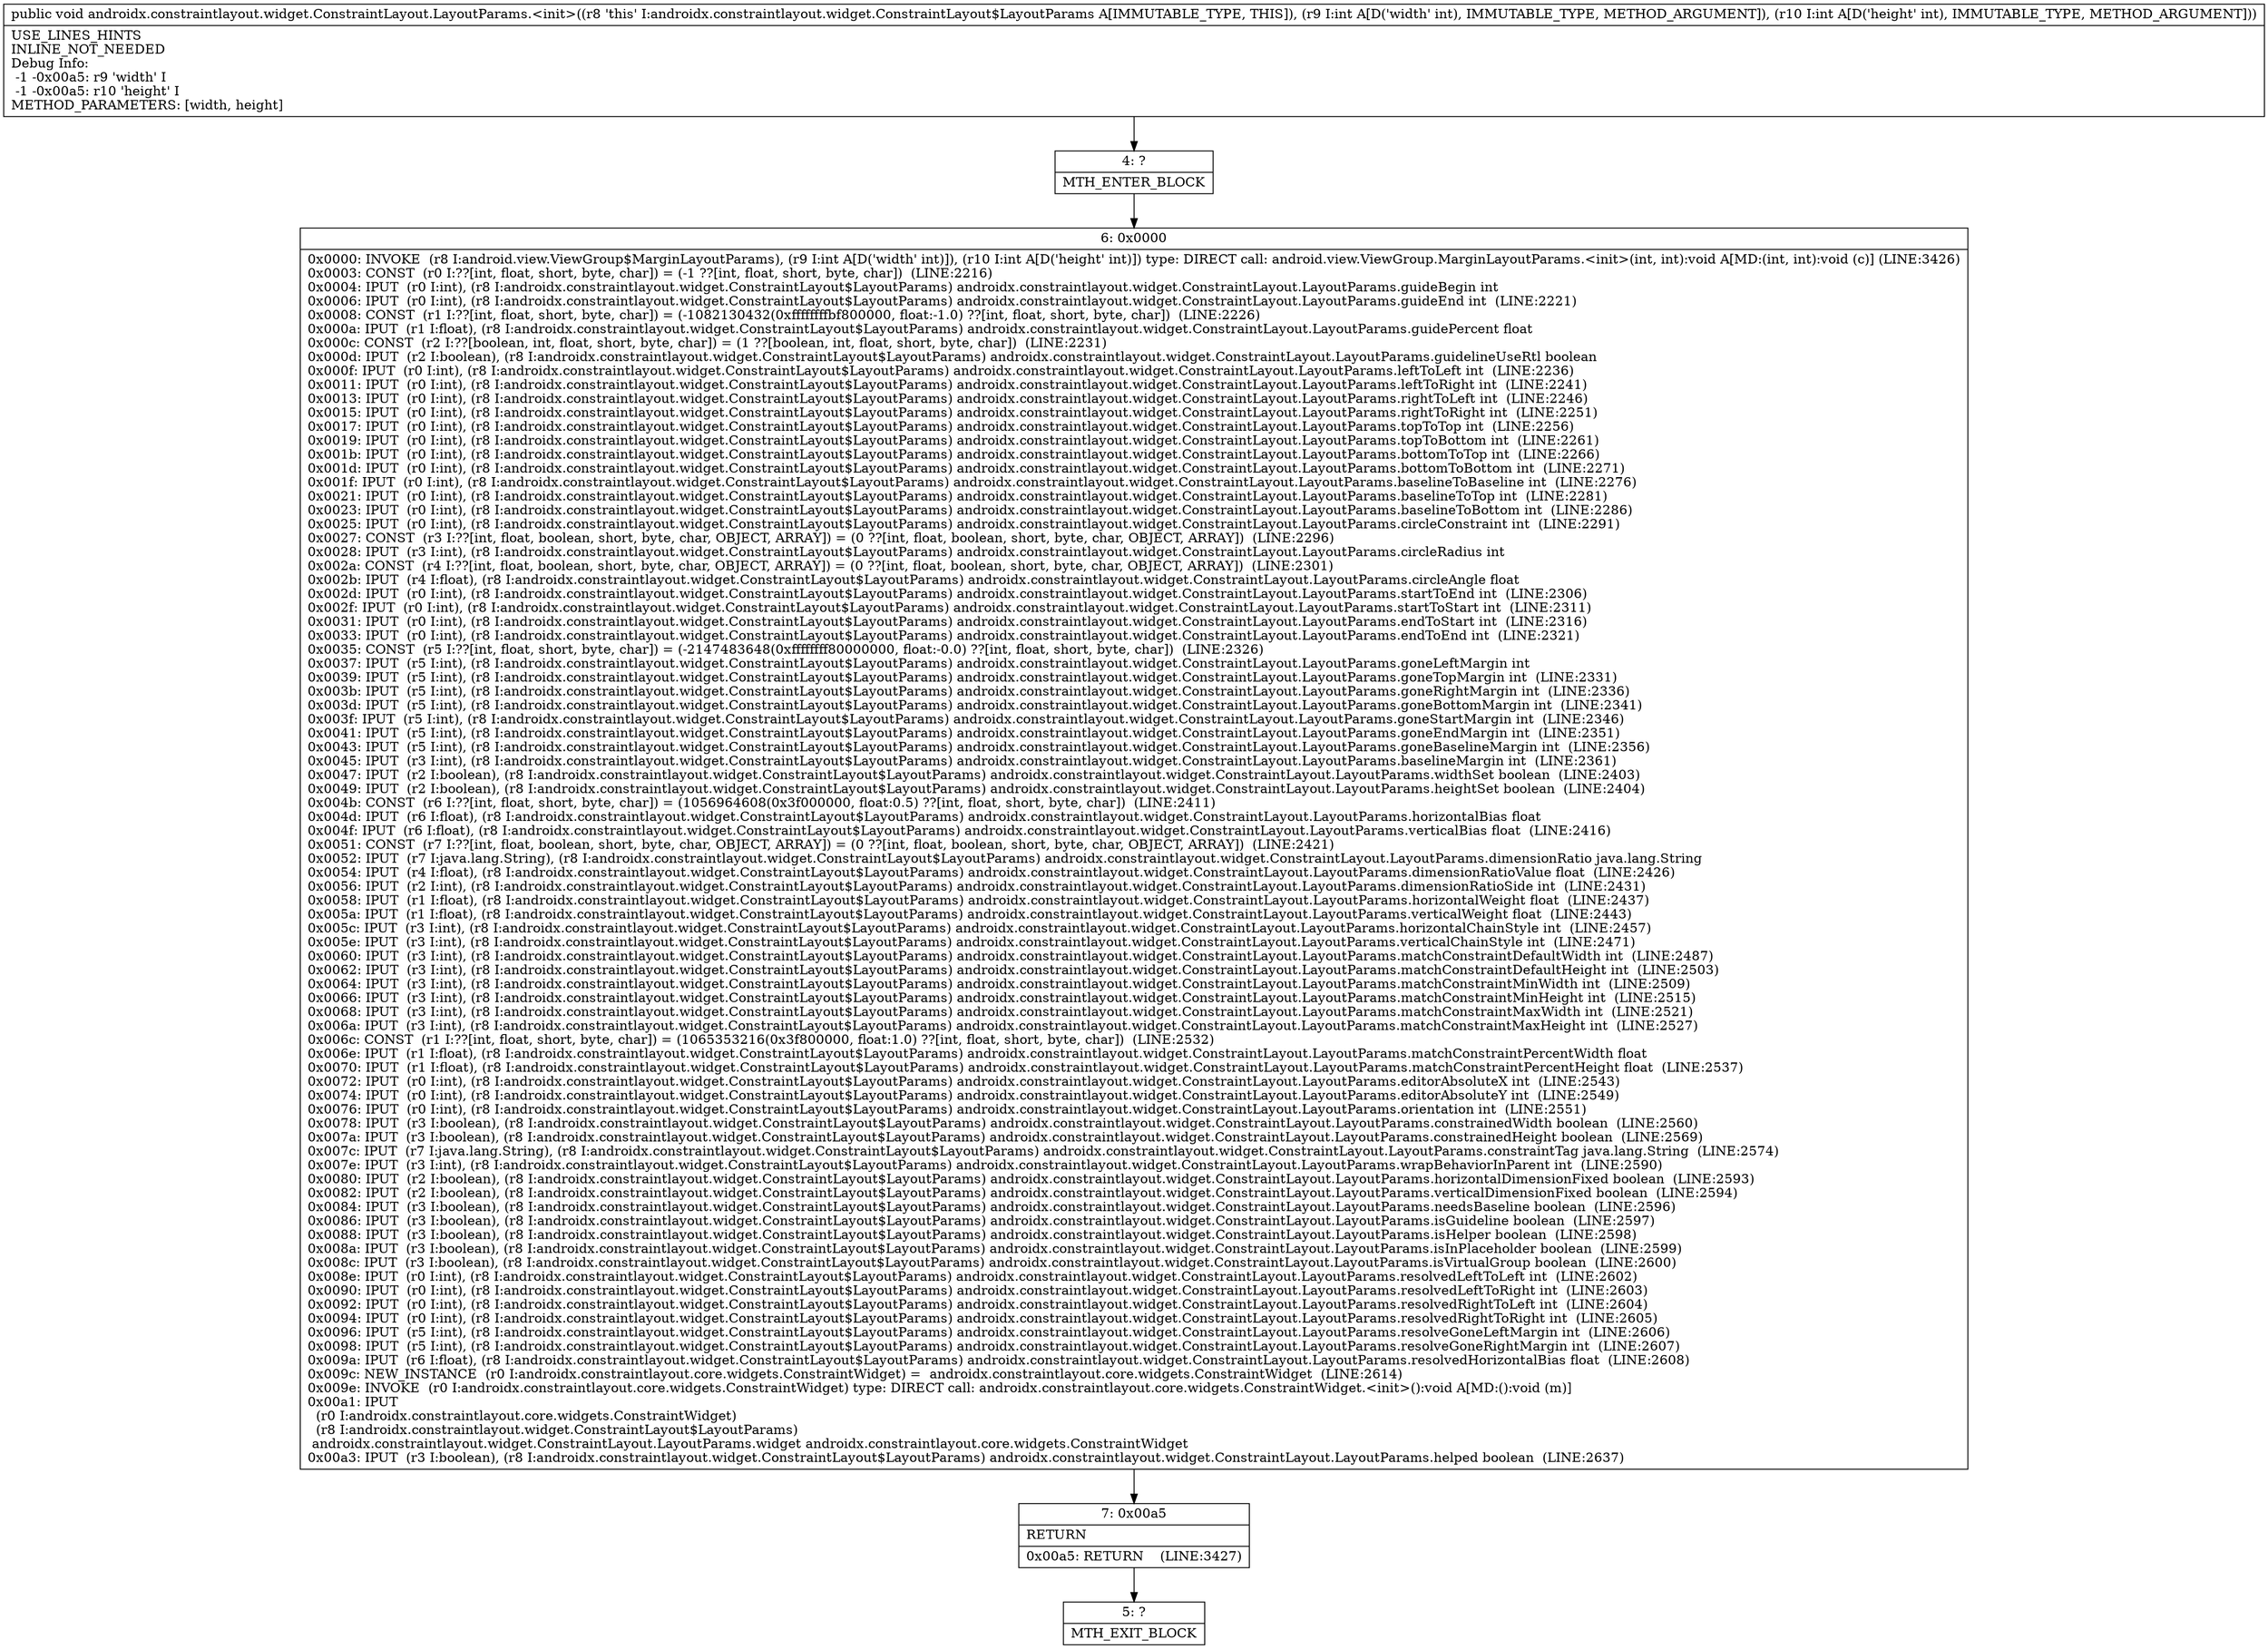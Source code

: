 digraph "CFG forandroidx.constraintlayout.widget.ConstraintLayout.LayoutParams.\<init\>(II)V" {
Node_4 [shape=record,label="{4\:\ ?|MTH_ENTER_BLOCK\l}"];
Node_6 [shape=record,label="{6\:\ 0x0000|0x0000: INVOKE  (r8 I:android.view.ViewGroup$MarginLayoutParams), (r9 I:int A[D('width' int)]), (r10 I:int A[D('height' int)]) type: DIRECT call: android.view.ViewGroup.MarginLayoutParams.\<init\>(int, int):void A[MD:(int, int):void (c)] (LINE:3426)\l0x0003: CONST  (r0 I:??[int, float, short, byte, char]) = (\-1 ??[int, float, short, byte, char])  (LINE:2216)\l0x0004: IPUT  (r0 I:int), (r8 I:androidx.constraintlayout.widget.ConstraintLayout$LayoutParams) androidx.constraintlayout.widget.ConstraintLayout.LayoutParams.guideBegin int \l0x0006: IPUT  (r0 I:int), (r8 I:androidx.constraintlayout.widget.ConstraintLayout$LayoutParams) androidx.constraintlayout.widget.ConstraintLayout.LayoutParams.guideEnd int  (LINE:2221)\l0x0008: CONST  (r1 I:??[int, float, short, byte, char]) = (\-1082130432(0xffffffffbf800000, float:\-1.0) ??[int, float, short, byte, char])  (LINE:2226)\l0x000a: IPUT  (r1 I:float), (r8 I:androidx.constraintlayout.widget.ConstraintLayout$LayoutParams) androidx.constraintlayout.widget.ConstraintLayout.LayoutParams.guidePercent float \l0x000c: CONST  (r2 I:??[boolean, int, float, short, byte, char]) = (1 ??[boolean, int, float, short, byte, char])  (LINE:2231)\l0x000d: IPUT  (r2 I:boolean), (r8 I:androidx.constraintlayout.widget.ConstraintLayout$LayoutParams) androidx.constraintlayout.widget.ConstraintLayout.LayoutParams.guidelineUseRtl boolean \l0x000f: IPUT  (r0 I:int), (r8 I:androidx.constraintlayout.widget.ConstraintLayout$LayoutParams) androidx.constraintlayout.widget.ConstraintLayout.LayoutParams.leftToLeft int  (LINE:2236)\l0x0011: IPUT  (r0 I:int), (r8 I:androidx.constraintlayout.widget.ConstraintLayout$LayoutParams) androidx.constraintlayout.widget.ConstraintLayout.LayoutParams.leftToRight int  (LINE:2241)\l0x0013: IPUT  (r0 I:int), (r8 I:androidx.constraintlayout.widget.ConstraintLayout$LayoutParams) androidx.constraintlayout.widget.ConstraintLayout.LayoutParams.rightToLeft int  (LINE:2246)\l0x0015: IPUT  (r0 I:int), (r8 I:androidx.constraintlayout.widget.ConstraintLayout$LayoutParams) androidx.constraintlayout.widget.ConstraintLayout.LayoutParams.rightToRight int  (LINE:2251)\l0x0017: IPUT  (r0 I:int), (r8 I:androidx.constraintlayout.widget.ConstraintLayout$LayoutParams) androidx.constraintlayout.widget.ConstraintLayout.LayoutParams.topToTop int  (LINE:2256)\l0x0019: IPUT  (r0 I:int), (r8 I:androidx.constraintlayout.widget.ConstraintLayout$LayoutParams) androidx.constraintlayout.widget.ConstraintLayout.LayoutParams.topToBottom int  (LINE:2261)\l0x001b: IPUT  (r0 I:int), (r8 I:androidx.constraintlayout.widget.ConstraintLayout$LayoutParams) androidx.constraintlayout.widget.ConstraintLayout.LayoutParams.bottomToTop int  (LINE:2266)\l0x001d: IPUT  (r0 I:int), (r8 I:androidx.constraintlayout.widget.ConstraintLayout$LayoutParams) androidx.constraintlayout.widget.ConstraintLayout.LayoutParams.bottomToBottom int  (LINE:2271)\l0x001f: IPUT  (r0 I:int), (r8 I:androidx.constraintlayout.widget.ConstraintLayout$LayoutParams) androidx.constraintlayout.widget.ConstraintLayout.LayoutParams.baselineToBaseline int  (LINE:2276)\l0x0021: IPUT  (r0 I:int), (r8 I:androidx.constraintlayout.widget.ConstraintLayout$LayoutParams) androidx.constraintlayout.widget.ConstraintLayout.LayoutParams.baselineToTop int  (LINE:2281)\l0x0023: IPUT  (r0 I:int), (r8 I:androidx.constraintlayout.widget.ConstraintLayout$LayoutParams) androidx.constraintlayout.widget.ConstraintLayout.LayoutParams.baselineToBottom int  (LINE:2286)\l0x0025: IPUT  (r0 I:int), (r8 I:androidx.constraintlayout.widget.ConstraintLayout$LayoutParams) androidx.constraintlayout.widget.ConstraintLayout.LayoutParams.circleConstraint int  (LINE:2291)\l0x0027: CONST  (r3 I:??[int, float, boolean, short, byte, char, OBJECT, ARRAY]) = (0 ??[int, float, boolean, short, byte, char, OBJECT, ARRAY])  (LINE:2296)\l0x0028: IPUT  (r3 I:int), (r8 I:androidx.constraintlayout.widget.ConstraintLayout$LayoutParams) androidx.constraintlayout.widget.ConstraintLayout.LayoutParams.circleRadius int \l0x002a: CONST  (r4 I:??[int, float, boolean, short, byte, char, OBJECT, ARRAY]) = (0 ??[int, float, boolean, short, byte, char, OBJECT, ARRAY])  (LINE:2301)\l0x002b: IPUT  (r4 I:float), (r8 I:androidx.constraintlayout.widget.ConstraintLayout$LayoutParams) androidx.constraintlayout.widget.ConstraintLayout.LayoutParams.circleAngle float \l0x002d: IPUT  (r0 I:int), (r8 I:androidx.constraintlayout.widget.ConstraintLayout$LayoutParams) androidx.constraintlayout.widget.ConstraintLayout.LayoutParams.startToEnd int  (LINE:2306)\l0x002f: IPUT  (r0 I:int), (r8 I:androidx.constraintlayout.widget.ConstraintLayout$LayoutParams) androidx.constraintlayout.widget.ConstraintLayout.LayoutParams.startToStart int  (LINE:2311)\l0x0031: IPUT  (r0 I:int), (r8 I:androidx.constraintlayout.widget.ConstraintLayout$LayoutParams) androidx.constraintlayout.widget.ConstraintLayout.LayoutParams.endToStart int  (LINE:2316)\l0x0033: IPUT  (r0 I:int), (r8 I:androidx.constraintlayout.widget.ConstraintLayout$LayoutParams) androidx.constraintlayout.widget.ConstraintLayout.LayoutParams.endToEnd int  (LINE:2321)\l0x0035: CONST  (r5 I:??[int, float, short, byte, char]) = (\-2147483648(0xffffffff80000000, float:\-0.0) ??[int, float, short, byte, char])  (LINE:2326)\l0x0037: IPUT  (r5 I:int), (r8 I:androidx.constraintlayout.widget.ConstraintLayout$LayoutParams) androidx.constraintlayout.widget.ConstraintLayout.LayoutParams.goneLeftMargin int \l0x0039: IPUT  (r5 I:int), (r8 I:androidx.constraintlayout.widget.ConstraintLayout$LayoutParams) androidx.constraintlayout.widget.ConstraintLayout.LayoutParams.goneTopMargin int  (LINE:2331)\l0x003b: IPUT  (r5 I:int), (r8 I:androidx.constraintlayout.widget.ConstraintLayout$LayoutParams) androidx.constraintlayout.widget.ConstraintLayout.LayoutParams.goneRightMargin int  (LINE:2336)\l0x003d: IPUT  (r5 I:int), (r8 I:androidx.constraintlayout.widget.ConstraintLayout$LayoutParams) androidx.constraintlayout.widget.ConstraintLayout.LayoutParams.goneBottomMargin int  (LINE:2341)\l0x003f: IPUT  (r5 I:int), (r8 I:androidx.constraintlayout.widget.ConstraintLayout$LayoutParams) androidx.constraintlayout.widget.ConstraintLayout.LayoutParams.goneStartMargin int  (LINE:2346)\l0x0041: IPUT  (r5 I:int), (r8 I:androidx.constraintlayout.widget.ConstraintLayout$LayoutParams) androidx.constraintlayout.widget.ConstraintLayout.LayoutParams.goneEndMargin int  (LINE:2351)\l0x0043: IPUT  (r5 I:int), (r8 I:androidx.constraintlayout.widget.ConstraintLayout$LayoutParams) androidx.constraintlayout.widget.ConstraintLayout.LayoutParams.goneBaselineMargin int  (LINE:2356)\l0x0045: IPUT  (r3 I:int), (r8 I:androidx.constraintlayout.widget.ConstraintLayout$LayoutParams) androidx.constraintlayout.widget.ConstraintLayout.LayoutParams.baselineMargin int  (LINE:2361)\l0x0047: IPUT  (r2 I:boolean), (r8 I:androidx.constraintlayout.widget.ConstraintLayout$LayoutParams) androidx.constraintlayout.widget.ConstraintLayout.LayoutParams.widthSet boolean  (LINE:2403)\l0x0049: IPUT  (r2 I:boolean), (r8 I:androidx.constraintlayout.widget.ConstraintLayout$LayoutParams) androidx.constraintlayout.widget.ConstraintLayout.LayoutParams.heightSet boolean  (LINE:2404)\l0x004b: CONST  (r6 I:??[int, float, short, byte, char]) = (1056964608(0x3f000000, float:0.5) ??[int, float, short, byte, char])  (LINE:2411)\l0x004d: IPUT  (r6 I:float), (r8 I:androidx.constraintlayout.widget.ConstraintLayout$LayoutParams) androidx.constraintlayout.widget.ConstraintLayout.LayoutParams.horizontalBias float \l0x004f: IPUT  (r6 I:float), (r8 I:androidx.constraintlayout.widget.ConstraintLayout$LayoutParams) androidx.constraintlayout.widget.ConstraintLayout.LayoutParams.verticalBias float  (LINE:2416)\l0x0051: CONST  (r7 I:??[int, float, boolean, short, byte, char, OBJECT, ARRAY]) = (0 ??[int, float, boolean, short, byte, char, OBJECT, ARRAY])  (LINE:2421)\l0x0052: IPUT  (r7 I:java.lang.String), (r8 I:androidx.constraintlayout.widget.ConstraintLayout$LayoutParams) androidx.constraintlayout.widget.ConstraintLayout.LayoutParams.dimensionRatio java.lang.String \l0x0054: IPUT  (r4 I:float), (r8 I:androidx.constraintlayout.widget.ConstraintLayout$LayoutParams) androidx.constraintlayout.widget.ConstraintLayout.LayoutParams.dimensionRatioValue float  (LINE:2426)\l0x0056: IPUT  (r2 I:int), (r8 I:androidx.constraintlayout.widget.ConstraintLayout$LayoutParams) androidx.constraintlayout.widget.ConstraintLayout.LayoutParams.dimensionRatioSide int  (LINE:2431)\l0x0058: IPUT  (r1 I:float), (r8 I:androidx.constraintlayout.widget.ConstraintLayout$LayoutParams) androidx.constraintlayout.widget.ConstraintLayout.LayoutParams.horizontalWeight float  (LINE:2437)\l0x005a: IPUT  (r1 I:float), (r8 I:androidx.constraintlayout.widget.ConstraintLayout$LayoutParams) androidx.constraintlayout.widget.ConstraintLayout.LayoutParams.verticalWeight float  (LINE:2443)\l0x005c: IPUT  (r3 I:int), (r8 I:androidx.constraintlayout.widget.ConstraintLayout$LayoutParams) androidx.constraintlayout.widget.ConstraintLayout.LayoutParams.horizontalChainStyle int  (LINE:2457)\l0x005e: IPUT  (r3 I:int), (r8 I:androidx.constraintlayout.widget.ConstraintLayout$LayoutParams) androidx.constraintlayout.widget.ConstraintLayout.LayoutParams.verticalChainStyle int  (LINE:2471)\l0x0060: IPUT  (r3 I:int), (r8 I:androidx.constraintlayout.widget.ConstraintLayout$LayoutParams) androidx.constraintlayout.widget.ConstraintLayout.LayoutParams.matchConstraintDefaultWidth int  (LINE:2487)\l0x0062: IPUT  (r3 I:int), (r8 I:androidx.constraintlayout.widget.ConstraintLayout$LayoutParams) androidx.constraintlayout.widget.ConstraintLayout.LayoutParams.matchConstraintDefaultHeight int  (LINE:2503)\l0x0064: IPUT  (r3 I:int), (r8 I:androidx.constraintlayout.widget.ConstraintLayout$LayoutParams) androidx.constraintlayout.widget.ConstraintLayout.LayoutParams.matchConstraintMinWidth int  (LINE:2509)\l0x0066: IPUT  (r3 I:int), (r8 I:androidx.constraintlayout.widget.ConstraintLayout$LayoutParams) androidx.constraintlayout.widget.ConstraintLayout.LayoutParams.matchConstraintMinHeight int  (LINE:2515)\l0x0068: IPUT  (r3 I:int), (r8 I:androidx.constraintlayout.widget.ConstraintLayout$LayoutParams) androidx.constraintlayout.widget.ConstraintLayout.LayoutParams.matchConstraintMaxWidth int  (LINE:2521)\l0x006a: IPUT  (r3 I:int), (r8 I:androidx.constraintlayout.widget.ConstraintLayout$LayoutParams) androidx.constraintlayout.widget.ConstraintLayout.LayoutParams.matchConstraintMaxHeight int  (LINE:2527)\l0x006c: CONST  (r1 I:??[int, float, short, byte, char]) = (1065353216(0x3f800000, float:1.0) ??[int, float, short, byte, char])  (LINE:2532)\l0x006e: IPUT  (r1 I:float), (r8 I:androidx.constraintlayout.widget.ConstraintLayout$LayoutParams) androidx.constraintlayout.widget.ConstraintLayout.LayoutParams.matchConstraintPercentWidth float \l0x0070: IPUT  (r1 I:float), (r8 I:androidx.constraintlayout.widget.ConstraintLayout$LayoutParams) androidx.constraintlayout.widget.ConstraintLayout.LayoutParams.matchConstraintPercentHeight float  (LINE:2537)\l0x0072: IPUT  (r0 I:int), (r8 I:androidx.constraintlayout.widget.ConstraintLayout$LayoutParams) androidx.constraintlayout.widget.ConstraintLayout.LayoutParams.editorAbsoluteX int  (LINE:2543)\l0x0074: IPUT  (r0 I:int), (r8 I:androidx.constraintlayout.widget.ConstraintLayout$LayoutParams) androidx.constraintlayout.widget.ConstraintLayout.LayoutParams.editorAbsoluteY int  (LINE:2549)\l0x0076: IPUT  (r0 I:int), (r8 I:androidx.constraintlayout.widget.ConstraintLayout$LayoutParams) androidx.constraintlayout.widget.ConstraintLayout.LayoutParams.orientation int  (LINE:2551)\l0x0078: IPUT  (r3 I:boolean), (r8 I:androidx.constraintlayout.widget.ConstraintLayout$LayoutParams) androidx.constraintlayout.widget.ConstraintLayout.LayoutParams.constrainedWidth boolean  (LINE:2560)\l0x007a: IPUT  (r3 I:boolean), (r8 I:androidx.constraintlayout.widget.ConstraintLayout$LayoutParams) androidx.constraintlayout.widget.ConstraintLayout.LayoutParams.constrainedHeight boolean  (LINE:2569)\l0x007c: IPUT  (r7 I:java.lang.String), (r8 I:androidx.constraintlayout.widget.ConstraintLayout$LayoutParams) androidx.constraintlayout.widget.ConstraintLayout.LayoutParams.constraintTag java.lang.String  (LINE:2574)\l0x007e: IPUT  (r3 I:int), (r8 I:androidx.constraintlayout.widget.ConstraintLayout$LayoutParams) androidx.constraintlayout.widget.ConstraintLayout.LayoutParams.wrapBehaviorInParent int  (LINE:2590)\l0x0080: IPUT  (r2 I:boolean), (r8 I:androidx.constraintlayout.widget.ConstraintLayout$LayoutParams) androidx.constraintlayout.widget.ConstraintLayout.LayoutParams.horizontalDimensionFixed boolean  (LINE:2593)\l0x0082: IPUT  (r2 I:boolean), (r8 I:androidx.constraintlayout.widget.ConstraintLayout$LayoutParams) androidx.constraintlayout.widget.ConstraintLayout.LayoutParams.verticalDimensionFixed boolean  (LINE:2594)\l0x0084: IPUT  (r3 I:boolean), (r8 I:androidx.constraintlayout.widget.ConstraintLayout$LayoutParams) androidx.constraintlayout.widget.ConstraintLayout.LayoutParams.needsBaseline boolean  (LINE:2596)\l0x0086: IPUT  (r3 I:boolean), (r8 I:androidx.constraintlayout.widget.ConstraintLayout$LayoutParams) androidx.constraintlayout.widget.ConstraintLayout.LayoutParams.isGuideline boolean  (LINE:2597)\l0x0088: IPUT  (r3 I:boolean), (r8 I:androidx.constraintlayout.widget.ConstraintLayout$LayoutParams) androidx.constraintlayout.widget.ConstraintLayout.LayoutParams.isHelper boolean  (LINE:2598)\l0x008a: IPUT  (r3 I:boolean), (r8 I:androidx.constraintlayout.widget.ConstraintLayout$LayoutParams) androidx.constraintlayout.widget.ConstraintLayout.LayoutParams.isInPlaceholder boolean  (LINE:2599)\l0x008c: IPUT  (r3 I:boolean), (r8 I:androidx.constraintlayout.widget.ConstraintLayout$LayoutParams) androidx.constraintlayout.widget.ConstraintLayout.LayoutParams.isVirtualGroup boolean  (LINE:2600)\l0x008e: IPUT  (r0 I:int), (r8 I:androidx.constraintlayout.widget.ConstraintLayout$LayoutParams) androidx.constraintlayout.widget.ConstraintLayout.LayoutParams.resolvedLeftToLeft int  (LINE:2602)\l0x0090: IPUT  (r0 I:int), (r8 I:androidx.constraintlayout.widget.ConstraintLayout$LayoutParams) androidx.constraintlayout.widget.ConstraintLayout.LayoutParams.resolvedLeftToRight int  (LINE:2603)\l0x0092: IPUT  (r0 I:int), (r8 I:androidx.constraintlayout.widget.ConstraintLayout$LayoutParams) androidx.constraintlayout.widget.ConstraintLayout.LayoutParams.resolvedRightToLeft int  (LINE:2604)\l0x0094: IPUT  (r0 I:int), (r8 I:androidx.constraintlayout.widget.ConstraintLayout$LayoutParams) androidx.constraintlayout.widget.ConstraintLayout.LayoutParams.resolvedRightToRight int  (LINE:2605)\l0x0096: IPUT  (r5 I:int), (r8 I:androidx.constraintlayout.widget.ConstraintLayout$LayoutParams) androidx.constraintlayout.widget.ConstraintLayout.LayoutParams.resolveGoneLeftMargin int  (LINE:2606)\l0x0098: IPUT  (r5 I:int), (r8 I:androidx.constraintlayout.widget.ConstraintLayout$LayoutParams) androidx.constraintlayout.widget.ConstraintLayout.LayoutParams.resolveGoneRightMargin int  (LINE:2607)\l0x009a: IPUT  (r6 I:float), (r8 I:androidx.constraintlayout.widget.ConstraintLayout$LayoutParams) androidx.constraintlayout.widget.ConstraintLayout.LayoutParams.resolvedHorizontalBias float  (LINE:2608)\l0x009c: NEW_INSTANCE  (r0 I:androidx.constraintlayout.core.widgets.ConstraintWidget) =  androidx.constraintlayout.core.widgets.ConstraintWidget  (LINE:2614)\l0x009e: INVOKE  (r0 I:androidx.constraintlayout.core.widgets.ConstraintWidget) type: DIRECT call: androidx.constraintlayout.core.widgets.ConstraintWidget.\<init\>():void A[MD:():void (m)]\l0x00a1: IPUT  \l  (r0 I:androidx.constraintlayout.core.widgets.ConstraintWidget)\l  (r8 I:androidx.constraintlayout.widget.ConstraintLayout$LayoutParams)\l androidx.constraintlayout.widget.ConstraintLayout.LayoutParams.widget androidx.constraintlayout.core.widgets.ConstraintWidget \l0x00a3: IPUT  (r3 I:boolean), (r8 I:androidx.constraintlayout.widget.ConstraintLayout$LayoutParams) androidx.constraintlayout.widget.ConstraintLayout.LayoutParams.helped boolean  (LINE:2637)\l}"];
Node_7 [shape=record,label="{7\:\ 0x00a5|RETURN\l|0x00a5: RETURN    (LINE:3427)\l}"];
Node_5 [shape=record,label="{5\:\ ?|MTH_EXIT_BLOCK\l}"];
MethodNode[shape=record,label="{public void androidx.constraintlayout.widget.ConstraintLayout.LayoutParams.\<init\>((r8 'this' I:androidx.constraintlayout.widget.ConstraintLayout$LayoutParams A[IMMUTABLE_TYPE, THIS]), (r9 I:int A[D('width' int), IMMUTABLE_TYPE, METHOD_ARGUMENT]), (r10 I:int A[D('height' int), IMMUTABLE_TYPE, METHOD_ARGUMENT]))  | USE_LINES_HINTS\lINLINE_NOT_NEEDED\lDebug Info:\l  \-1 \-0x00a5: r9 'width' I\l  \-1 \-0x00a5: r10 'height' I\lMETHOD_PARAMETERS: [width, height]\l}"];
MethodNode -> Node_4;Node_4 -> Node_6;
Node_6 -> Node_7;
Node_7 -> Node_5;
}

